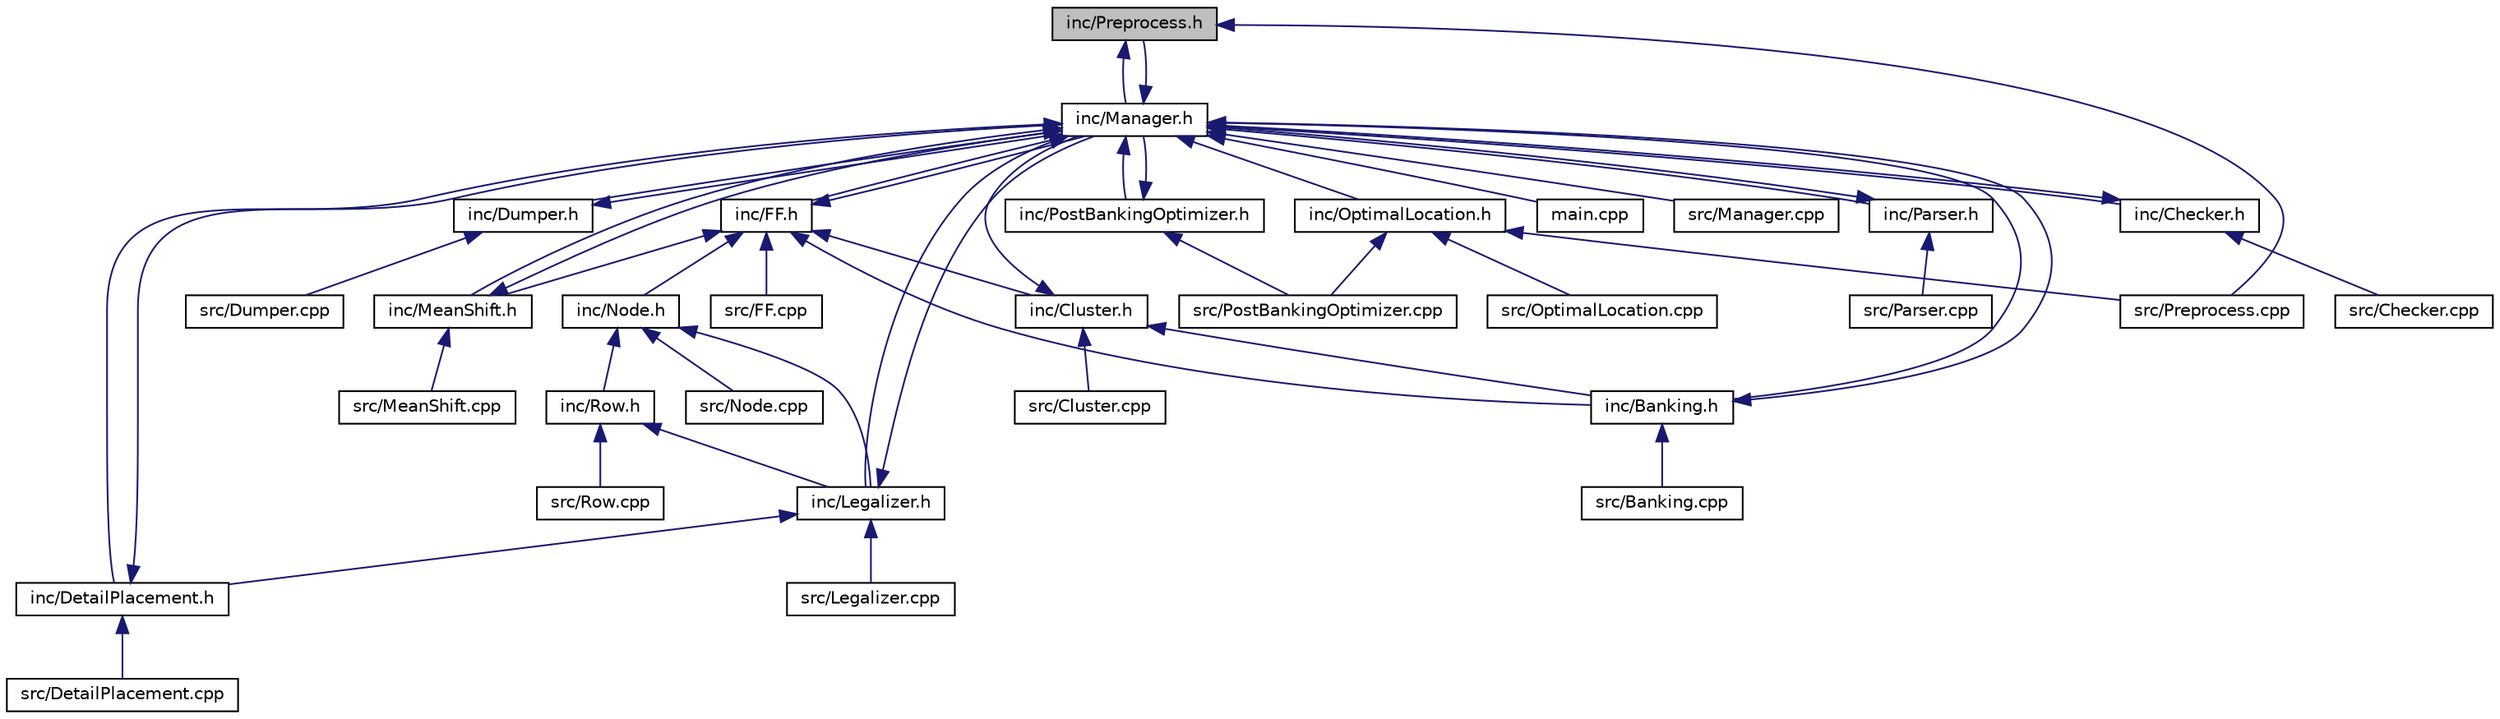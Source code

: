 digraph "inc/Preprocess.h"
{
 // LATEX_PDF_SIZE
  edge [fontname="Helvetica",fontsize="10",labelfontname="Helvetica",labelfontsize="10"];
  node [fontname="Helvetica",fontsize="10",shape=record];
  Node1 [label="inc/Preprocess.h",height=0.2,width=0.4,color="black", fillcolor="grey75", style="filled", fontcolor="black",tooltip=" "];
  Node1 -> Node2 [dir="back",color="midnightblue",fontsize="10",style="solid"];
  Node2 [label="inc/Manager.h",height=0.2,width=0.4,color="black", fillcolor="white", style="filled",URL="$Manager_8h.html",tooltip=" "];
  Node2 -> Node3 [dir="back",color="midnightblue",fontsize="10",style="solid"];
  Node3 [label="inc/Banking.h",height=0.2,width=0.4,color="black", fillcolor="white", style="filled",URL="$Banking_8h.html",tooltip=" "];
  Node3 -> Node2 [dir="back",color="midnightblue",fontsize="10",style="solid"];
  Node3 -> Node4 [dir="back",color="midnightblue",fontsize="10",style="solid"];
  Node4 [label="src/Banking.cpp",height=0.2,width=0.4,color="black", fillcolor="white", style="filled",URL="$Banking_8cpp.html",tooltip=" "];
  Node2 -> Node5 [dir="back",color="midnightblue",fontsize="10",style="solid"];
  Node5 [label="inc/Checker.h",height=0.2,width=0.4,color="black", fillcolor="white", style="filled",URL="$Checker_8h.html",tooltip=" "];
  Node5 -> Node2 [dir="back",color="midnightblue",fontsize="10",style="solid"];
  Node5 -> Node6 [dir="back",color="midnightblue",fontsize="10",style="solid"];
  Node6 [label="src/Checker.cpp",height=0.2,width=0.4,color="black", fillcolor="white", style="filled",URL="$Checker_8cpp.html",tooltip=" "];
  Node2 -> Node7 [dir="back",color="midnightblue",fontsize="10",style="solid"];
  Node7 [label="inc/DetailPlacement.h",height=0.2,width=0.4,color="black", fillcolor="white", style="filled",URL="$DetailPlacement_8h.html",tooltip=" "];
  Node7 -> Node2 [dir="back",color="midnightblue",fontsize="10",style="solid"];
  Node7 -> Node8 [dir="back",color="midnightblue",fontsize="10",style="solid"];
  Node8 [label="src/DetailPlacement.cpp",height=0.2,width=0.4,color="black", fillcolor="white", style="filled",URL="$DetailPlacement_8cpp.html",tooltip=" "];
  Node2 -> Node9 [dir="back",color="midnightblue",fontsize="10",style="solid"];
  Node9 [label="inc/Dumper.h",height=0.2,width=0.4,color="black", fillcolor="white", style="filled",URL="$Dumper_8h.html",tooltip=" "];
  Node9 -> Node2 [dir="back",color="midnightblue",fontsize="10",style="solid"];
  Node9 -> Node10 [dir="back",color="midnightblue",fontsize="10",style="solid"];
  Node10 [label="src/Dumper.cpp",height=0.2,width=0.4,color="black", fillcolor="white", style="filled",URL="$Dumper_8cpp.html",tooltip=" "];
  Node2 -> Node11 [dir="back",color="midnightblue",fontsize="10",style="solid"];
  Node11 [label="inc/FF.h",height=0.2,width=0.4,color="black", fillcolor="white", style="filled",URL="$FF_8h.html",tooltip=" "];
  Node11 -> Node3 [dir="back",color="midnightblue",fontsize="10",style="solid"];
  Node11 -> Node12 [dir="back",color="midnightblue",fontsize="10",style="solid"];
  Node12 [label="inc/Cluster.h",height=0.2,width=0.4,color="black", fillcolor="white", style="filled",URL="$Cluster_8h.html",tooltip=" "];
  Node12 -> Node3 [dir="back",color="midnightblue",fontsize="10",style="solid"];
  Node12 -> Node2 [dir="back",color="midnightblue",fontsize="10",style="solid"];
  Node12 -> Node13 [dir="back",color="midnightblue",fontsize="10",style="solid"];
  Node13 [label="src/Cluster.cpp",height=0.2,width=0.4,color="black", fillcolor="white", style="filled",URL="$Cluster_8cpp.html",tooltip=" "];
  Node11 -> Node2 [dir="back",color="midnightblue",fontsize="10",style="solid"];
  Node11 -> Node14 [dir="back",color="midnightblue",fontsize="10",style="solid"];
  Node14 [label="inc/MeanShift.h",height=0.2,width=0.4,color="black", fillcolor="white", style="filled",URL="$MeanShift_8h.html",tooltip=" "];
  Node14 -> Node2 [dir="back",color="midnightblue",fontsize="10",style="solid"];
  Node14 -> Node15 [dir="back",color="midnightblue",fontsize="10",style="solid"];
  Node15 [label="src/MeanShift.cpp",height=0.2,width=0.4,color="black", fillcolor="white", style="filled",URL="$MeanShift_8cpp.html",tooltip=" "];
  Node11 -> Node16 [dir="back",color="midnightblue",fontsize="10",style="solid"];
  Node16 [label="inc/Node.h",height=0.2,width=0.4,color="black", fillcolor="white", style="filled",URL="$Node_8h.html",tooltip=" "];
  Node16 -> Node17 [dir="back",color="midnightblue",fontsize="10",style="solid"];
  Node17 [label="inc/Legalizer.h",height=0.2,width=0.4,color="black", fillcolor="white", style="filled",URL="$Legalizer_8h.html",tooltip=" "];
  Node17 -> Node7 [dir="back",color="midnightblue",fontsize="10",style="solid"];
  Node17 -> Node2 [dir="back",color="midnightblue",fontsize="10",style="solid"];
  Node17 -> Node18 [dir="back",color="midnightblue",fontsize="10",style="solid"];
  Node18 [label="src/Legalizer.cpp",height=0.2,width=0.4,color="black", fillcolor="white", style="filled",URL="$Legalizer_8cpp.html",tooltip=" "];
  Node16 -> Node19 [dir="back",color="midnightblue",fontsize="10",style="solid"];
  Node19 [label="inc/Row.h",height=0.2,width=0.4,color="black", fillcolor="white", style="filled",URL="$Row_8h.html",tooltip=" "];
  Node19 -> Node17 [dir="back",color="midnightblue",fontsize="10",style="solid"];
  Node19 -> Node20 [dir="back",color="midnightblue",fontsize="10",style="solid"];
  Node20 [label="src/Row.cpp",height=0.2,width=0.4,color="black", fillcolor="white", style="filled",URL="$Row_8cpp.html",tooltip=" "];
  Node16 -> Node21 [dir="back",color="midnightblue",fontsize="10",style="solid"];
  Node21 [label="src/Node.cpp",height=0.2,width=0.4,color="black", fillcolor="white", style="filled",URL="$Node_8cpp.html",tooltip=" "];
  Node11 -> Node22 [dir="back",color="midnightblue",fontsize="10",style="solid"];
  Node22 [label="src/FF.cpp",height=0.2,width=0.4,color="black", fillcolor="white", style="filled",URL="$FF_8cpp.html",tooltip=" "];
  Node2 -> Node17 [dir="back",color="midnightblue",fontsize="10",style="solid"];
  Node2 -> Node14 [dir="back",color="midnightblue",fontsize="10",style="solid"];
  Node2 -> Node23 [dir="back",color="midnightblue",fontsize="10",style="solid"];
  Node23 [label="inc/OptimalLocation.h",height=0.2,width=0.4,color="black", fillcolor="white", style="filled",URL="$OptimalLocation_8h.html",tooltip=" "];
  Node23 -> Node24 [dir="back",color="midnightblue",fontsize="10",style="solid"];
  Node24 [label="src/OptimalLocation.cpp",height=0.2,width=0.4,color="black", fillcolor="white", style="filled",URL="$OptimalLocation_8cpp.html",tooltip=" "];
  Node23 -> Node25 [dir="back",color="midnightblue",fontsize="10",style="solid"];
  Node25 [label="src/PostBankingOptimizer.cpp",height=0.2,width=0.4,color="black", fillcolor="white", style="filled",URL="$PostBankingOptimizer_8cpp.html",tooltip=" "];
  Node23 -> Node26 [dir="back",color="midnightblue",fontsize="10",style="solid"];
  Node26 [label="src/Preprocess.cpp",height=0.2,width=0.4,color="black", fillcolor="white", style="filled",URL="$Preprocess_8cpp.html",tooltip=" "];
  Node2 -> Node27 [dir="back",color="midnightblue",fontsize="10",style="solid"];
  Node27 [label="inc/Parser.h",height=0.2,width=0.4,color="black", fillcolor="white", style="filled",URL="$Parser_8h.html",tooltip=" "];
  Node27 -> Node2 [dir="back",color="midnightblue",fontsize="10",style="solid"];
  Node27 -> Node28 [dir="back",color="midnightblue",fontsize="10",style="solid"];
  Node28 [label="src/Parser.cpp",height=0.2,width=0.4,color="black", fillcolor="white", style="filled",URL="$Parser_8cpp.html",tooltip=" "];
  Node2 -> Node29 [dir="back",color="midnightblue",fontsize="10",style="solid"];
  Node29 [label="inc/PostBankingOptimizer.h",height=0.2,width=0.4,color="black", fillcolor="white", style="filled",URL="$PostBankingOptimizer_8h.html",tooltip=" "];
  Node29 -> Node2 [dir="back",color="midnightblue",fontsize="10",style="solid"];
  Node29 -> Node25 [dir="back",color="midnightblue",fontsize="10",style="solid"];
  Node2 -> Node1 [dir="back",color="midnightblue",fontsize="10",style="solid"];
  Node2 -> Node30 [dir="back",color="midnightblue",fontsize="10",style="solid"];
  Node30 [label="main.cpp",height=0.2,width=0.4,color="black", fillcolor="white", style="filled",URL="$main_8cpp.html",tooltip=" "];
  Node2 -> Node31 [dir="back",color="midnightblue",fontsize="10",style="solid"];
  Node31 [label="src/Manager.cpp",height=0.2,width=0.4,color="black", fillcolor="white", style="filled",URL="$Manager_8cpp.html",tooltip=" "];
  Node1 -> Node26 [dir="back",color="midnightblue",fontsize="10",style="solid"];
}
